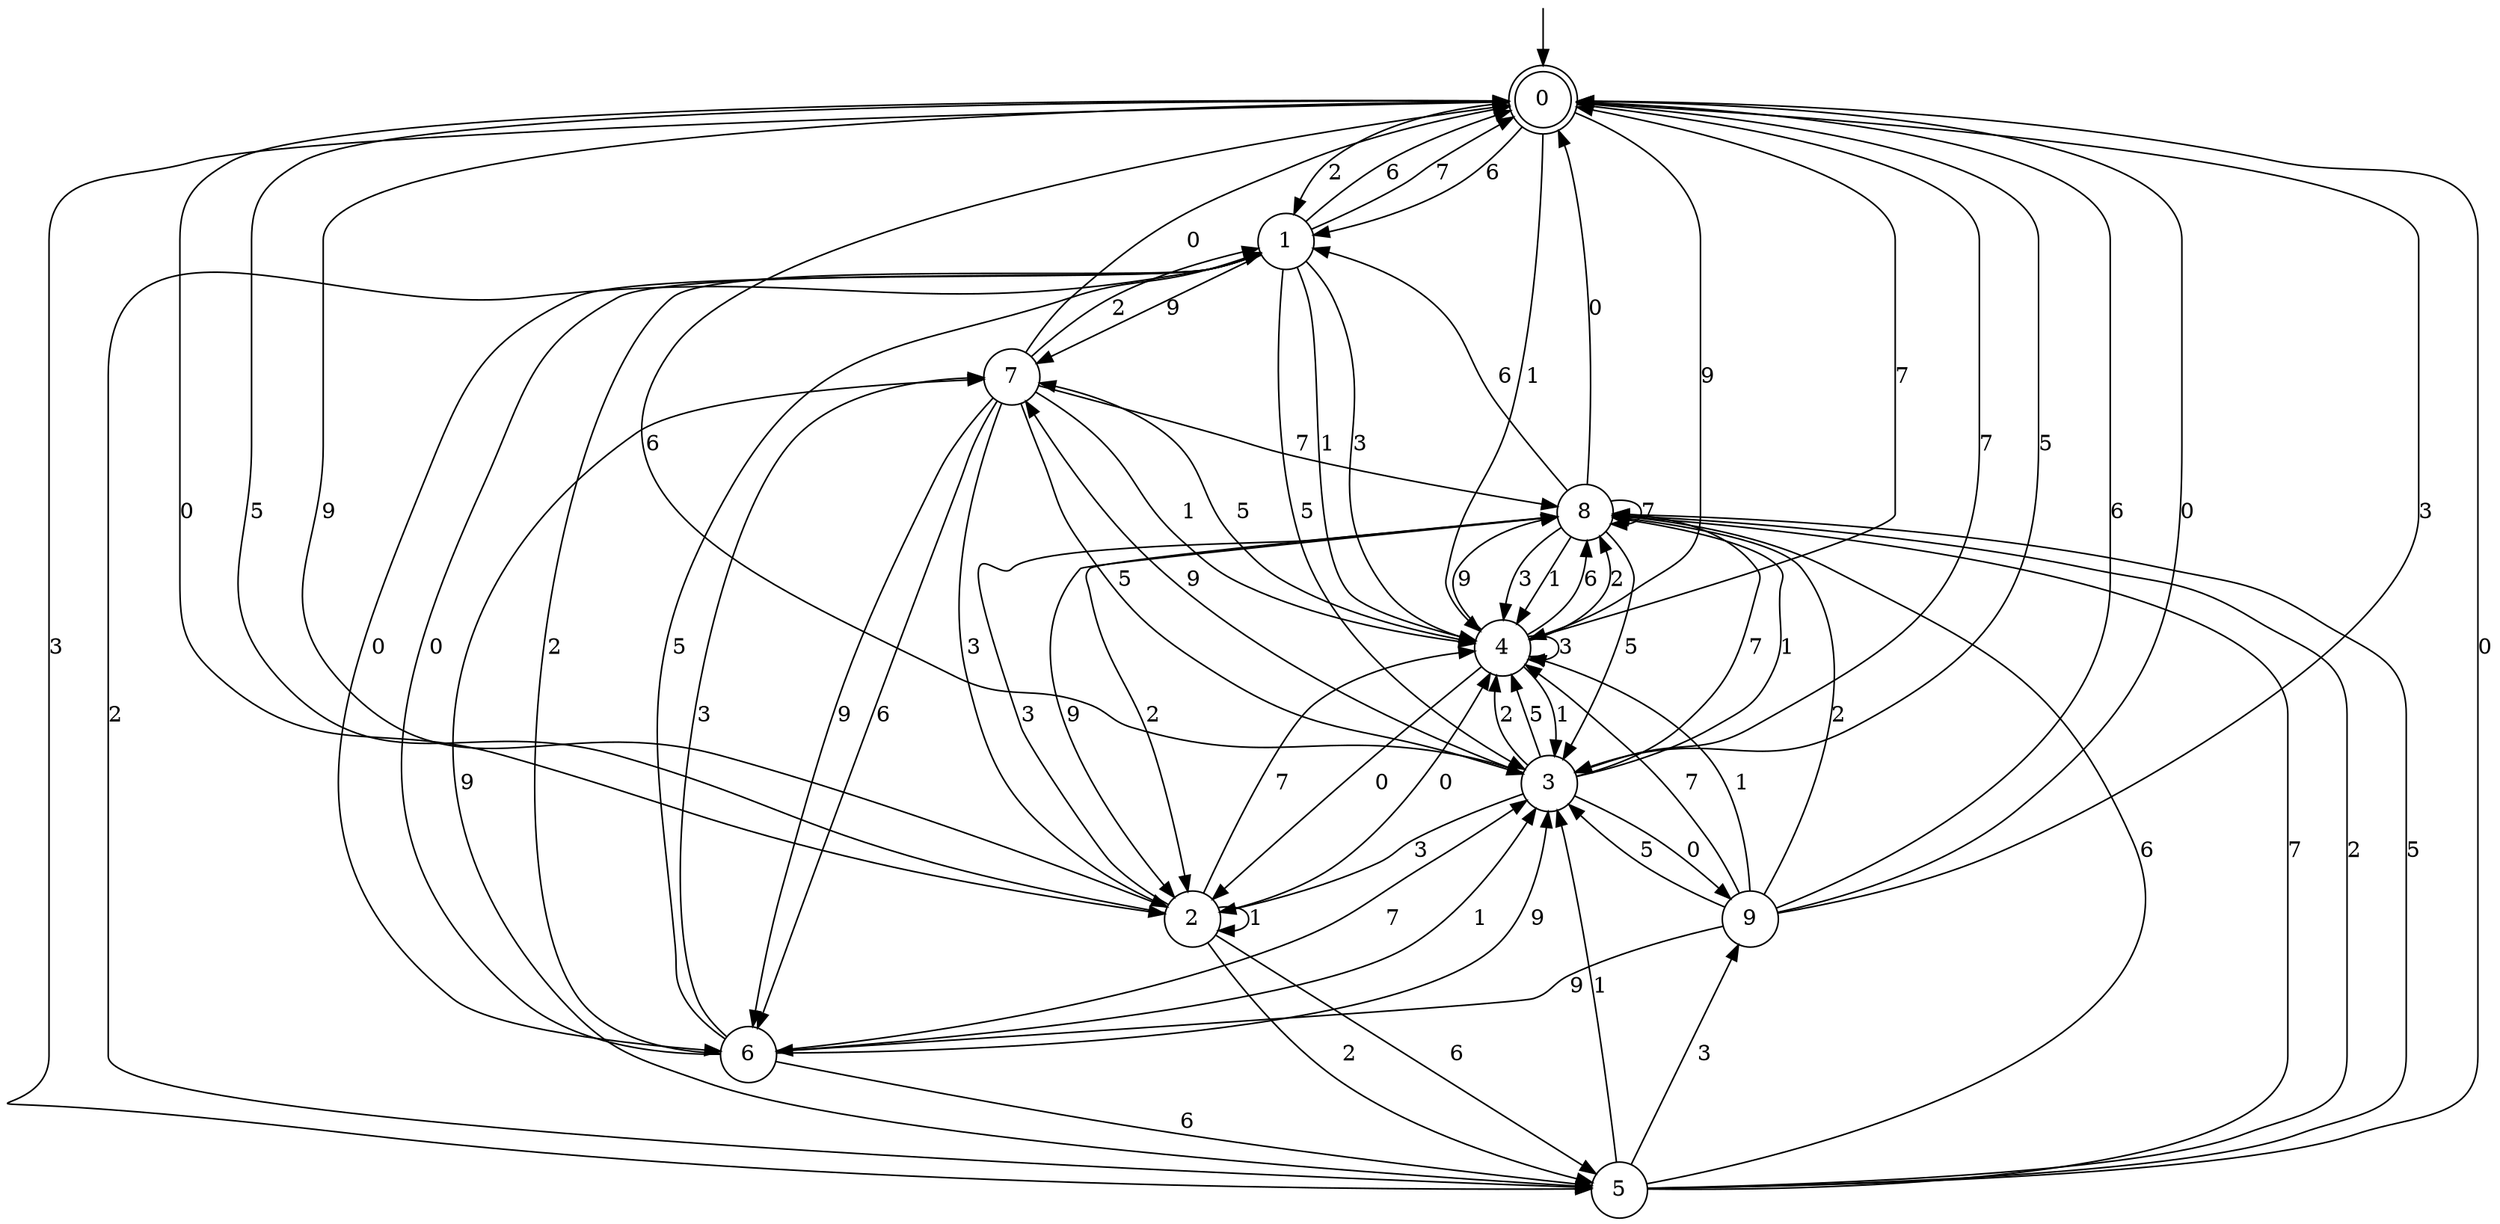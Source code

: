 digraph g {

	s0 [shape="doublecircle" label="0"];
	s1 [shape="circle" label="1"];
	s2 [shape="circle" label="2"];
	s3 [shape="circle" label="3"];
	s4 [shape="circle" label="4"];
	s5 [shape="circle" label="5"];
	s6 [shape="circle" label="6"];
	s7 [shape="circle" label="7"];
	s8 [shape="circle" label="8"];
	s9 [shape="circle" label="9"];
	s0 -> s1 [label="6"];
	s0 -> s2 [label="0"];
	s0 -> s3 [label="7"];
	s0 -> s1 [label="2"];
	s0 -> s4 [label="1"];
	s0 -> s3 [label="5"];
	s0 -> s4 [label="9"];
	s0 -> s5 [label="3"];
	s1 -> s0 [label="6"];
	s1 -> s6 [label="0"];
	s1 -> s0 [label="7"];
	s1 -> s5 [label="2"];
	s1 -> s4 [label="1"];
	s1 -> s3 [label="5"];
	s1 -> s7 [label="9"];
	s1 -> s4 [label="3"];
	s2 -> s5 [label="6"];
	s2 -> s4 [label="0"];
	s2 -> s4 [label="7"];
	s2 -> s5 [label="2"];
	s2 -> s2 [label="1"];
	s2 -> s0 [label="5"];
	s2 -> s0 [label="9"];
	s2 -> s8 [label="3"];
	s3 -> s0 [label="6"];
	s3 -> s9 [label="0"];
	s3 -> s8 [label="7"];
	s3 -> s4 [label="2"];
	s3 -> s8 [label="1"];
	s3 -> s4 [label="5"];
	s3 -> s7 [label="9"];
	s3 -> s2 [label="3"];
	s4 -> s8 [label="6"];
	s4 -> s2 [label="0"];
	s4 -> s0 [label="7"];
	s4 -> s8 [label="2"];
	s4 -> s3 [label="1"];
	s4 -> s7 [label="5"];
	s4 -> s8 [label="9"];
	s4 -> s4 [label="3"];
	s5 -> s8 [label="6"];
	s5 -> s0 [label="0"];
	s5 -> s8 [label="7"];
	s5 -> s8 [label="2"];
	s5 -> s3 [label="1"];
	s5 -> s8 [label="5"];
	s5 -> s7 [label="9"];
	s5 -> s9 [label="3"];
	s6 -> s5 [label="6"];
	s6 -> s1 [label="0"];
	s6 -> s3 [label="7"];
	s6 -> s1 [label="2"];
	s6 -> s3 [label="1"];
	s6 -> s1 [label="5"];
	s6 -> s3 [label="9"];
	s6 -> s7 [label="3"];
	s7 -> s6 [label="6"];
	s7 -> s0 [label="0"];
	s7 -> s8 [label="7"];
	s7 -> s1 [label="2"];
	s7 -> s4 [label="1"];
	s7 -> s3 [label="5"];
	s7 -> s6 [label="9"];
	s7 -> s2 [label="3"];
	s8 -> s1 [label="6"];
	s8 -> s0 [label="0"];
	s8 -> s8 [label="7"];
	s8 -> s2 [label="2"];
	s8 -> s4 [label="1"];
	s8 -> s3 [label="5"];
	s8 -> s2 [label="9"];
	s8 -> s4 [label="3"];
	s9 -> s0 [label="6"];
	s9 -> s0 [label="0"];
	s9 -> s4 [label="7"];
	s9 -> s8 [label="2"];
	s9 -> s4 [label="1"];
	s9 -> s3 [label="5"];
	s9 -> s6 [label="9"];
	s9 -> s0 [label="3"];

__start0 [label="" shape="none" width="0" height="0"];
__start0 -> s0;

}
